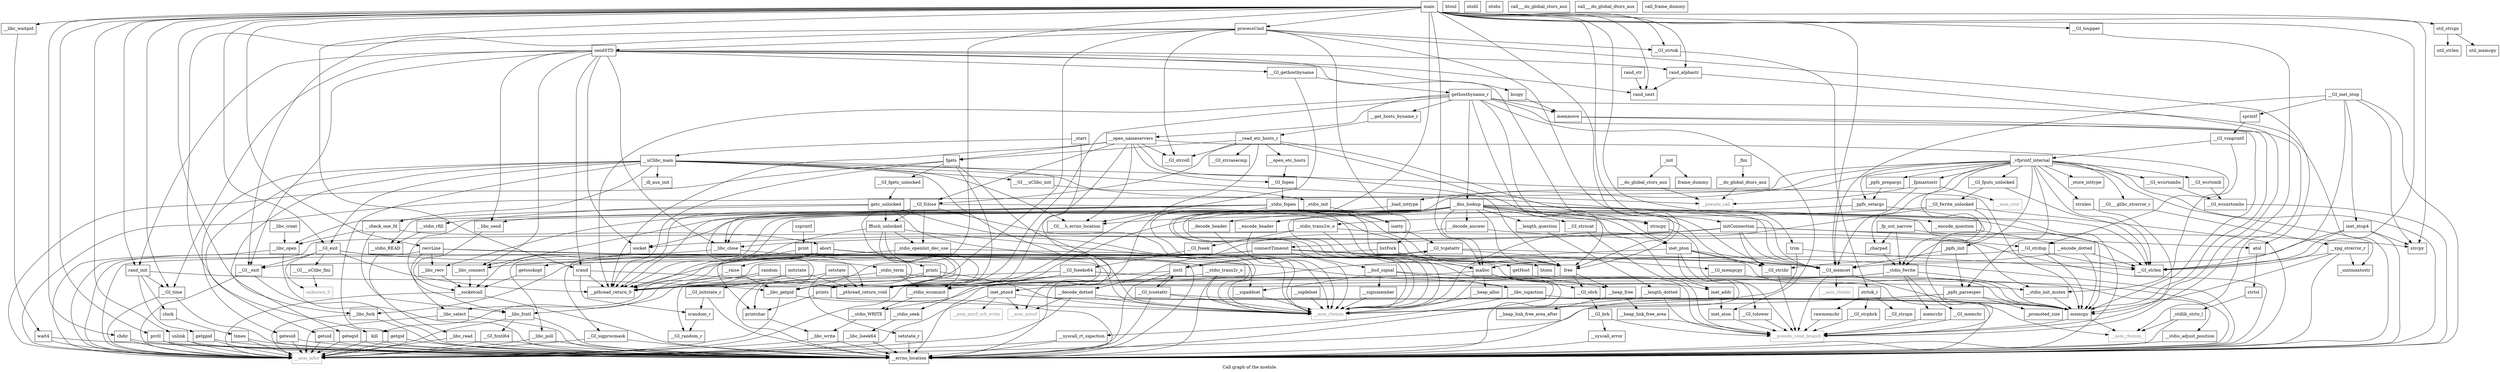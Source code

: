 digraph "Call graph of the module." {
  label="Call graph of the module.";
  node [shape=record];

  Node___libc_close [label="{__libc_close}"];
  Node___GI_strchr [label="{__GI_strchr}"];
  Node___GI_strcoll [label="{__GI_strcoll}"];
  Node_setstate [label="{setstate}"];
  Node_inet_addr [label="{inet_addr}"];
  Node__stdlib_strto_l [label="{_stdlib_strto_l}"];
  Node___libc_fork [label="{__libc_fork}"];
  Node___libc_getpid [label="{__libc_getpid}"];
  Node___libc_send [label="{__libc_send}"];
  Node_htonl [label="{htonl}"];
  Node_socket [label="{socket}"];
  Node_strcpy [label="{strcpy}"];
  Node___bsd_signal [label="{__bsd_signal}"];
  Node___GI_strlen [label="{__GI_strlen}"];
  Node___GI_exit [label="{__GI_exit}"];
  Node__stdio_openlist_dec_use [label="{_stdio_openlist_dec_use}"];
  Node_getppid [label="{getppid}"];
  Node_kill [label="{kill}"];
  Node___GI_gethostbyname [label="{__GI_gethostbyname}"];
  Node___GI_toupper [label="{__GI_toupper}"];
  Node___sigismember [label="{__sigismember}"];
  Node___sigaddset [label="{__sigaddset}"];
  Node_initstate [label="{initstate}"];
  Node_prctl [label="{prctl}"];
  Node___libc_select [label="{__libc_select}"];
  Node___errno_location [label="{__errno_location}"];
  Node___sigdelset [label="{__sigdelset}"];
  Node_bcopy [label="{bcopy}"];
  Node___GI___uClibc_fini [label="{__GI___uClibc_fini}"];
  Node_srand [label="{srand}"];
  Node_gethostbyname_r [label="{gethostbyname_r}"];
  Node___GI_time [label="{__GI_time}"];
  Node_unlink [label="{unlink}"];
  Node_atol [label="{atol}"];
  Node_clock [label="{clock}"];
  Node_malloc [label="{malloc}"];
  Node_free [label="{free}"];
  Node___heap_alloc [label="{__heap_alloc}"];
  Node___GI_strtok [label="{__GI_strtok}"];
  Node_strtol [label="{strtol}"];
  Node_setstate_r [label="{setstate_r}"];
  Node___libc_connect [label="{__libc_connect}"];
  Node_memcpy [label="{memcpy}"];
  Node___heap_link_free_area [label="{__heap_link_free_area}"];
  Node_htons [label="{htons}"];
  Node___heap_link_free_area_after [label="{__heap_link_free_area_after}"];
  Node___check_one_fd [label="{__check_one_fd}"];
  Node_ntohl [label="{ntohl}"];
  Node___GI_random_r [label="{__GI_random_r}"];
  Node___heap_free [label="{__heap_free}"];
  Node___libc_waitpid [label="{__libc_waitpid}"];
  Node___libc_write [label="{__libc_write}"];
  Node___GI_memset [label="{__GI_memset}"];
  Node_ntohs [label="{ntohs}"];
  Node_random [label="{random}"];
  Node_srandom_r [label="{srandom_r}"];
  Node_getsockopt [label="{getsockopt}"];
  Node___GI_strcasecmp [label="{__GI_strcasecmp}"];
  Node___GI_tcsetattr [label="{__GI_tcsetattr}"];
  Node___encode_dotted [label="{__encode_dotted}"];
  Node___decode_dotted [label="{__decode_dotted}"];
  Node___length_dotted [label="{__length_dotted}"];
  Node___GI_wcrtomb [label="{__GI_wcrtomb}"];
  Node___GI_wcsrtombs [label="{__GI_wcsrtombs}"];
  Node___GI_wcsnrtombs [label="{__GI_wcsnrtombs}"];
  Node___stdio_READ [label="{__stdio_READ}"];
  Node___stdio_fwrite [label="{__stdio_fwrite}"];
  Node___stdio_rfill [label="{__stdio_rfill}"];
  Node___stdio_trans2r_o [label="{__stdio_trans2r_o}"];
  Node___stdio_trans2w_o [label="{__stdio_trans2w_o}"];
  Node__load_inttype [label="{_load_inttype}"];
  Node__store_inttype [label="{_store_inttype}"];
  Node__uintmaxtostr [label="{_uintmaxtostr}"];
  Node__fpmaxtostr [label="{_fpmaxtostr}"];
  Node___GI_memchr [label="{__GI_memchr}"];
  Node_memrchr [label="{memrchr}"];
  Node___libc_read [label="{__libc_read}"];
  Node___GI_fseek [label="{__GI_fseek}"];
  Node___GI_fseeko64 [label="{__GI_fseeko64}"];
  Node___stdio_adjust_position [label="{__stdio_adjust_position}"];
  Node___stdio_seek [label="{__stdio_seek}"];
  Node___libc_lseek64 [label="{__libc_lseek64}"];
  Node___do_global_ctors_aux [label="{__do_global_ctors_aux}"];
  Node_call___do_global_ctors_aux [label="{call___do_global_ctors_aux}"];
  Node__fini [label="{_fini}"];
  Node___asm_rlwinm [color="gray50", fontcolor="gray50", label="{__asm_rlwinm}"];
  Node___asm_rlwinm_ [color="gray50", fontcolor="gray50", label="{__asm_rlwinm_}"];
  Node___asm_rlwimi [color="gray50", fontcolor="gray50", label="{__asm_rlwimi}"];
  Node___asm_mfcr [color="gray50", fontcolor="gray50", label="{__asm_mfcr}"];
  Node___asm_mtcrf [color="gray50", fontcolor="gray50", label="{__asm_mtcrf}"];
  Node___asm_mcrf_cr0_write [color="gray50", fontcolor="gray50", label="{__asm_mcrf_cr0_write}"];
  Node___asm_cror [color="gray50", fontcolor="gray50", label="{__asm_cror}"];
  Node_unknown_0 [color="gray50", fontcolor="gray50", label="{unknown_0}"];
  Node___GI___uClibc_init [label="{__GI___uClibc_init}"];
  Node___uClibc_main [label="{__uClibc_main}"];
  Node___socketcall [label="{__socketcall}"];
  Node_getegid [label="{getegid}"];
  Node_geteuid [label="{geteuid}"];
  Node_getgid [label="{getgid}"];
  Node_getuid [label="{getuid}"];
  Node___libc_open [label="{__libc_open}"];
  Node___libc_creat [label="{__libc_creat}"];
  Node___GI_sbrk [label="{__GI_sbrk}"];
  Node_times [label="{times}"];
  Node_wait4 [label="{wait4}"];
  Node___GI___h_errno_location [label="{__GI___h_errno_location}"];
  Node_memmove [label="{memmove}"];
  Node_strncpy [label="{strncpy}"];
  Node_strtok_r [label="{strtok_r}"];
  Node___GI_strpbrk [label="{__GI_strpbrk}"];
  Node_inet_aton [label="{inet_aton}"];
  Node___dns_lookup [label="{__dns_lookup}"];
  Node___open_nameservers [label="{__open_nameservers}"];
  Node___get_hosts_byname_r [label="{__get_hosts_byname_r}"];
  Node___libc_sigaction [label="{__libc_sigaction}"];
  Node_abort [label="{abort}"];
  Node__dl_aux_init [label="{_dl_aux_init}"];
  Node___GI_brk [label="{__GI_brk}"];
  Node___syscall_rt_sigaction [label="{__syscall_rt_sigaction}"];
  Node___libc_poll [label="{__libc_poll}"];
  Node___GI_sigprocmask [label="{__GI_sigprocmask}"];
  Node___GI_fclose [label="{__GI_fclose}"];
  Node___GI_fopen [label="{__GI_fopen}"];
  Node__stdio_fopen [label="{_stdio_fopen}"];
  Node__stdio_init [label="{_stdio_init}"];
  Node___stdio_init_mutex [label="{__stdio_init_mutex}"];
  Node__stdio_term [label="{_stdio_term}"];
  Node___stdio_wcommit [label="{__stdio_wcommit}"];
  Node_fgets [label="{fgets}"];
  Node_fflush_unlocked [label="{fflush_unlocked}"];
  Node___GI_fgets_unlocked [label="{__GI_fgets_unlocked}"];
  Node_rawmemchr [label="{rawmemchr}"];
  Node___GI_strncat [label="{__GI_strncat}"];
  Node___GI_strspn [label="{__GI_strspn}"];
  Node___GI_strdup [label="{__GI_strdup}"];
  Node_isatty [label="{isatty}"];
  Node___GI_tcgetattr [label="{__GI_tcgetattr}"];
  Node_inet_pton4 [label="{inet_pton4}"];
  Node_inet_pton [label="{inet_pton}"];
  Node_inet_ntop4 [label="{inet_ntop4}"];
  Node___GI_inet_ntop [label="{__GI_inet_ntop}"];
  Node___encode_header [label="{__encode_header}"];
  Node___decode_header [label="{__decode_header}"];
  Node___encode_question [label="{__encode_question}"];
  Node___length_question [label="{__length_question}"];
  Node___decode_answer [label="{__decode_answer}"];
  Node___open_etc_hosts [label="{__open_etc_hosts}"];
  Node___read_etc_hosts_r [label="{__read_etc_hosts_r}"];
  Node___raise [label="{__raise}"];
  Node___syscall_error [label="{__syscall_error}"];
  Node_ioctl [label="{ioctl}"];
  Node___GI_tolower [label="{__GI_tolower}"];
  Node_sprintf [label="{sprintf}"];
  Node___GI_vsnprintf [label="{__GI_vsnprintf}"];
  Node___stdio_WRITE [label="{__stdio_WRITE}"];
  Node__charpad [label="{_charpad}"];
  Node__fp_out_narrow [label="{_fp_out_narrow}"];
  Node__vfprintf_internal [label="{_vfprintf_internal}"];
  Node__ppfs_init [label="{_ppfs_init}"];
  Node__ppfs_prepargs [label="{_ppfs_prepargs}"];
  Node__ppfs_setargs [label="{_ppfs_setargs}"];
  Node__promoted_size [label="{_promoted_size}"];
  Node__ppfs_parsespec [label="{_ppfs_parsespec}"];
  Node_getc_unlocked [label="{getc_unlocked}"];
  Node___GI_fputs_unlocked [label="{__GI_fputs_unlocked}"];
  Node___GI_fwrite_unlocked [label="{__GI_fwrite_unlocked}"];
  Node___GI_mempcpy [label="{__GI_mempcpy}"];
  Node_strnlen [label="{strnlen}"];
  Node___GI___glibc_strerror_r [label="{__GI___glibc_strerror_r}"];
  Node___xpg_strerror_r [label="{__xpg_strerror_r}"];
  Node___libc_recv [label="{__libc_recv}"];
  Node___pthread_return_0 [label="{__pthread_return_0}"];
  Node___pthread_return_void [label="{__pthread_return_void}"];
  Node___pseudo_call [color="gray50", fontcolor="gray50", label="{__pseudo_call}"];
  Node___pseudo_cond_branch [color="gray50", fontcolor="gray50", label="{__pseudo_cond_branch}"];
  Node__init [label="{_init}"];
  Node___do_global_dtors_aux [label="{__do_global_dtors_aux}"];
  Node_call___do_global_dtors_aux [label="{call___do_global_dtors_aux}"];
  Node_frame_dummy [label="{frame_dummy}"];
  Node_call_frame_dummy [label="{call_frame_dummy}"];
  Node__start [label="{_start}"];
  Node_rand_init [label="{rand_init}"];
  Node_rand_next [label="{rand_next}"];
  Node_rand_str [label="{rand_str}"];
  Node_rand_alphastr [label="{rand_alphastr}"];
  Node_util_strlen [label="{util_strlen}"];
  Node_util_memcpy [label="{util_memcpy}"];
  Node_util_strcpy [label="{util_strcpy}"];
  Node_printchar [label="{printchar}"];
  Node_prints [label="{prints}"];
  Node___GI_initstate_r [label="{__GI_initstate_r}"];
  Node_printi [label="{printi}"];
  Node_print [label="{print}"];
  Node_szprintf [label="{szprintf}"];
  Node_trim [label="{trim}"];
  Node_getHost [label="{getHost}"];
  Node_recvLine [label="{recvLine}"];
  Node_connectTimeout [label="{connectTimeout}"];
  Node_listFork [label="{listFork}"];
  Node_sendSTD [label="{sendSTD}"];
  Node_processCmd [label="{processCmd}"];
  Node_initConnection [label="{initConnection}"];
  Node_main [label="{main}"];
  Node___libc_fcntl [label="{__libc_fcntl}"];
  Node___GI_fcntl64 [label="{__GI_fcntl64}"];
  Node___GI__exit [label="{__GI__exit}"];
  Node_chdir [label="{chdir}"];
  Node___libc_close -> Node___errno_location;
  Node___libc_close -> Node___asm_mfcr;
  Node___GI_strchr -> Node___pseudo_cond_branch;
  Node_setstate -> Node_setstate_r;
  Node_setstate -> Node___pthread_return_0;
  Node_setstate -> Node___pthread_return_void;
  Node_inet_addr -> Node_inet_aton;
  Node__stdlib_strto_l -> Node___errno_location;
  Node__stdlib_strto_l -> Node___asm_rlwinm_;
  Node___libc_fork -> Node___errno_location;
  Node___libc_fork -> Node___asm_mfcr;
  Node___libc_getpid -> Node___errno_location;
  Node___libc_getpid -> Node___asm_mfcr;
  Node___libc_send -> Node___socketcall;
  Node_socket -> Node___socketcall;
  Node___bsd_signal -> Node___sigismember;
  Node___bsd_signal -> Node___sigaddset;
  Node___bsd_signal -> Node___errno_location;
  Node___bsd_signal -> Node___libc_sigaction;
  Node___GI_exit -> Node___GI___uClibc_fini;
  Node___GI_exit -> Node_unknown_0;
  Node___GI_exit -> Node__stdio_term;
  Node___GI_exit -> Node___pthread_return_0;
  Node___GI_exit -> Node___pthread_return_void;
  Node___GI_exit -> Node___GI__exit;
  Node__stdio_openlist_dec_use -> Node_free;
  Node__stdio_openlist_dec_use -> Node___pthread_return_0;
  Node__stdio_openlist_dec_use -> Node___pthread_return_void;
  Node_getppid -> Node___errno_location;
  Node_getppid -> Node___asm_mfcr;
  Node_kill -> Node___errno_location;
  Node_kill -> Node___asm_mfcr;
  Node___GI_gethostbyname -> Node_gethostbyname_r;
  Node___GI_gethostbyname -> Node___GI___h_errno_location;
  Node___GI_toupper -> Node___pseudo_cond_branch;
  Node___sigismember -> Node___asm_rlwinm;
  Node___sigaddset -> Node___asm_rlwinm;
  Node_initstate -> Node___pthread_return_0;
  Node_initstate -> Node___pthread_return_void;
  Node_initstate -> Node___GI_initstate_r;
  Node_prctl -> Node___errno_location;
  Node_prctl -> Node___asm_mfcr;
  Node___libc_select -> Node___errno_location;
  Node___libc_select -> Node___asm_mfcr;
  Node___sigdelset -> Node___asm_rlwinm;
  Node_bcopy -> Node_memmove;
  Node___GI___uClibc_fini -> Node_unknown_0;
  Node_srand -> Node_srandom_r;
  Node_srand -> Node___pthread_return_0;
  Node_srand -> Node___pthread_return_void;
  Node_gethostbyname_r -> Node___errno_location;
  Node_gethostbyname_r -> Node_free;
  Node_gethostbyname_r -> Node_memcpy;
  Node_gethostbyname_r -> Node_memmove;
  Node_gethostbyname_r -> Node_strncpy;
  Node_gethostbyname_r -> Node_inet_aton;
  Node_gethostbyname_r -> Node___dns_lookup;
  Node_gethostbyname_r -> Node___open_nameservers;
  Node_gethostbyname_r -> Node___get_hosts_byname_r;
  Node_gethostbyname_r -> Node___pthread_return_0;
  Node_gethostbyname_r -> Node___pthread_return_void;
  Node___GI_time -> Node___errno_location;
  Node___GI_time -> Node___asm_mfcr;
  Node_unlink -> Node___errno_location;
  Node_unlink -> Node___asm_mfcr;
  Node_atol -> Node_strtol;
  Node_clock -> Node_times;
  Node_malloc -> Node___errno_location;
  Node_malloc -> Node___heap_alloc;
  Node_malloc -> Node___heap_free;
  Node_malloc -> Node___asm_rlwinm;
  Node_malloc -> Node___GI_sbrk;
  Node_malloc -> Node___pthread_return_0;
  Node_free -> Node___heap_free;
  Node_free -> Node___GI_sbrk;
  Node_free -> Node___pthread_return_0;
  Node___heap_alloc -> Node___asm_rlwinm;
  Node___GI_strtok -> Node_strtok_r;
  Node_strtol -> Node__stdlib_strto_l;
  Node_setstate_r -> Node___errno_location;
  Node___libc_connect -> Node___socketcall;
  Node_memcpy -> Node___asm_rlwinm_;
  Node_memcpy -> Node___pseudo_cond_branch;
  Node___heap_link_free_area -> Node___pseudo_cond_branch;
  Node___check_one_fd -> Node___libc_open;
  Node___check_one_fd -> Node_abort;
  Node___check_one_fd -> Node___libc_fcntl;
  Node___heap_free -> Node___heap_link_free_area;
  Node___heap_free -> Node___heap_link_free_area_after;
  Node___libc_waitpid -> Node_wait4;
  Node___libc_write -> Node___errno_location;
  Node___libc_write -> Node___asm_mfcr;
  Node___GI_memset -> Node___asm_rlwinm_;
  Node___GI_memset -> Node___asm_rlwimi;
  Node___GI_memset -> Node___pseudo_cond_branch;
  Node_random -> Node___GI_random_r;
  Node_random -> Node___pthread_return_0;
  Node_random -> Node___pthread_return_void;
  Node_srandom_r -> Node___GI_random_r;
  Node_getsockopt -> Node___socketcall;
  Node___GI_tcsetattr -> Node___errno_location;
  Node___GI_tcsetattr -> Node_memcpy;
  Node___GI_tcsetattr -> Node___asm_rlwinm;
  Node___GI_tcsetattr -> Node_ioctl;
  Node___encode_dotted -> Node___GI_strchr;
  Node___encode_dotted -> Node___GI_strlen;
  Node___encode_dotted -> Node_memcpy;
  Node___decode_dotted -> Node_memcpy;
  Node___decode_dotted -> Node___asm_rlwinm;
  Node___decode_dotted -> Node___asm_mfcr;
  Node___decode_dotted -> Node___asm_mtcrf;
  Node___length_dotted -> Node___asm_rlwinm;
  Node___length_dotted -> Node___pseudo_cond_branch;
  Node___GI_wcrtomb -> Node___GI_wcsnrtombs;
  Node___GI_wcsrtombs -> Node___GI_wcsnrtombs;
  Node___GI_wcsnrtombs -> Node___errno_location;
  Node___stdio_READ -> Node___libc_read;
  Node___stdio_fwrite -> Node_memcpy;
  Node___stdio_fwrite -> Node___GI_memchr;
  Node___stdio_fwrite -> Node_memrchr;
  Node___stdio_fwrite -> Node___stdio_wcommit;
  Node___stdio_fwrite -> Node___stdio_WRITE;
  Node___stdio_rfill -> Node___stdio_READ;
  Node___stdio_trans2r_o -> Node___errno_location;
  Node___stdio_trans2r_o -> Node___asm_rlwinm;
  Node___stdio_trans2r_o -> Node___stdio_wcommit;
  Node___stdio_trans2w_o -> Node___errno_location;
  Node___stdio_trans2w_o -> Node___GI_fseek;
  Node___stdio_trans2w_o -> Node___asm_rlwinm;
  Node___stdio_trans2w_o -> Node___asm_mfcr;
  Node__load_inttype -> Node___asm_rlwinm;
  Node__fpmaxtostr -> Node___GI_memset;
  Node__fpmaxtostr -> Node___asm_cror;
  Node__fpmaxtostr -> Node___pseudo_call;
  Node___GI_memchr -> Node___pseudo_cond_branch;
  Node_memrchr -> Node___pseudo_cond_branch;
  Node___libc_read -> Node___errno_location;
  Node___libc_read -> Node___asm_mfcr;
  Node___GI_fseek -> Node___GI_fseeko64;
  Node___GI_fseeko64 -> Node___errno_location;
  Node___GI_fseeko64 -> Node___stdio_adjust_position;
  Node___GI_fseeko64 -> Node___stdio_seek;
  Node___GI_fseeko64 -> Node___stdio_wcommit;
  Node___GI_fseeko64 -> Node___pthread_return_0;
  Node___GI_fseeko64 -> Node___pthread_return_void;
  Node___stdio_adjust_position -> Node___errno_location;
  Node___stdio_seek -> Node___libc_lseek64;
  Node___libc_lseek64 -> Node___errno_location;
  Node___libc_lseek64 -> Node___asm_mfcr;
  Node___do_global_ctors_aux -> Node___pseudo_call;
  Node__fini -> Node___do_global_dtors_aux;
  Node___GI___uClibc_init -> Node__stdio_init;
  Node___uClibc_main -> Node___GI_exit;
  Node___uClibc_main -> Node___errno_location;
  Node___uClibc_main -> Node_memcpy;
  Node___uClibc_main -> Node___check_one_fd;
  Node___uClibc_main -> Node___GI_memset;
  Node___uClibc_main -> Node___GI___uClibc_init;
  Node___uClibc_main -> Node_getegid;
  Node___uClibc_main -> Node_geteuid;
  Node___uClibc_main -> Node_getgid;
  Node___uClibc_main -> Node_getuid;
  Node___uClibc_main -> Node___GI___h_errno_location;
  Node___uClibc_main -> Node__dl_aux_init;
  Node___uClibc_main -> Node___pseudo_call;
  Node___socketcall -> Node___errno_location;
  Node___socketcall -> Node___asm_mfcr;
  Node_getegid -> Node___errno_location;
  Node_getegid -> Node___asm_mfcr;
  Node_geteuid -> Node___errno_location;
  Node_geteuid -> Node___asm_mfcr;
  Node_getgid -> Node___errno_location;
  Node_getgid -> Node___asm_mfcr;
  Node_getuid -> Node___errno_location;
  Node_getuid -> Node___asm_mfcr;
  Node___libc_open -> Node___errno_location;
  Node___libc_open -> Node___asm_mfcr;
  Node___libc_creat -> Node___libc_open;
  Node___GI_sbrk -> Node___GI_brk;
  Node_times -> Node___errno_location;
  Node_times -> Node___asm_mfcr;
  Node_wait4 -> Node___errno_location;
  Node_wait4 -> Node___asm_mfcr;
  Node_memmove -> Node_memcpy;
  Node_memmove -> Node___asm_rlwinm_;
  Node_strncpy -> Node___pseudo_cond_branch;
  Node_strtok_r -> Node___GI_strpbrk;
  Node_strtok_r -> Node_rawmemchr;
  Node_strtok_r -> Node___GI_strspn;
  Node___GI_strpbrk -> Node___pseudo_cond_branch;
  Node_inet_aton -> Node___pseudo_cond_branch;
  Node___dns_lookup -> Node___libc_close;
  Node___dns_lookup -> Node_inet_addr;
  Node___dns_lookup -> Node___libc_send;
  Node___dns_lookup -> Node_socket;
  Node___dns_lookup -> Node___GI_strlen;
  Node___dns_lookup -> Node___errno_location;
  Node___dns_lookup -> Node_malloc;
  Node___dns_lookup -> Node_free;
  Node___dns_lookup -> Node___libc_connect;
  Node___dns_lookup -> Node_memcpy;
  Node___dns_lookup -> Node___GI_memset;
  Node___dns_lookup -> Node___GI___h_errno_location;
  Node___dns_lookup -> Node_strncpy;
  Node___dns_lookup -> Node___libc_poll;
  Node___dns_lookup -> Node___GI_strncat;
  Node___dns_lookup -> Node_inet_pton;
  Node___dns_lookup -> Node___encode_header;
  Node___dns_lookup -> Node___decode_header;
  Node___dns_lookup -> Node___encode_question;
  Node___dns_lookup -> Node___length_question;
  Node___dns_lookup -> Node___decode_answer;
  Node___dns_lookup -> Node___libc_recv;
  Node___dns_lookup -> Node___pthread_return_0;
  Node___dns_lookup -> Node___pthread_return_void;
  Node___open_nameservers -> Node___GI_strcoll;
  Node___open_nameservers -> Node_free;
  Node___open_nameservers -> Node___GI___h_errno_location;
  Node___open_nameservers -> Node___GI_fclose;
  Node___open_nameservers -> Node___GI_fopen;
  Node___open_nameservers -> Node_fgets;
  Node___open_nameservers -> Node___GI_strdup;
  Node___open_nameservers -> Node___pthread_return_0;
  Node___open_nameservers -> Node___pthread_return_void;
  Node___get_hosts_byname_r -> Node___read_etc_hosts_r;
  Node___libc_sigaction -> Node_memcpy;
  Node___libc_sigaction -> Node___syscall_rt_sigaction;
  Node_abort -> Node___sigaddset;
  Node_abort -> Node___GI_memset;
  Node_abort -> Node___libc_sigaction;
  Node_abort -> Node___GI_sigprocmask;
  Node_abort -> Node___raise;
  Node_abort -> Node___pthread_return_0;
  Node_abort -> Node___pseudo_cond_branch;
  Node_abort -> Node___GI__exit;
  Node___GI_brk -> Node___syscall_error;
  Node___GI_brk -> Node___pseudo_cond_branch;
  Node___syscall_rt_sigaction -> Node___errno_location;
  Node___syscall_rt_sigaction -> Node___asm_mfcr;
  Node___libc_poll -> Node___errno_location;
  Node___libc_poll -> Node___asm_mfcr;
  Node___GI_sigprocmask -> Node___errno_location;
  Node___GI_sigprocmask -> Node___asm_mfcr;
  Node___GI_fclose -> Node___libc_close;
  Node___GI_fclose -> Node__stdio_openlist_dec_use;
  Node___GI_fclose -> Node_free;
  Node___GI_fclose -> Node___asm_rlwinm;
  Node___GI_fclose -> Node_fflush_unlocked;
  Node___GI_fclose -> Node___pthread_return_0;
  Node___GI_fclose -> Node___pthread_return_void;
  Node___GI_fopen -> Node__stdio_fopen;
  Node__stdio_fopen -> Node___errno_location;
  Node__stdio_fopen -> Node_malloc;
  Node__stdio_fopen -> Node_free;
  Node__stdio_fopen -> Node___asm_rlwinm;
  Node__stdio_fopen -> Node___libc_open;
  Node__stdio_fopen -> Node___stdio_init_mutex;
  Node__stdio_fopen -> Node_isatty;
  Node__stdio_fopen -> Node___pthread_return_0;
  Node__stdio_fopen -> Node___pthread_return_void;
  Node__stdio_fopen -> Node___libc_fcntl;
  Node__stdio_init -> Node___errno_location;
  Node__stdio_init -> Node_isatty;
  Node___stdio_init_mutex -> Node_memcpy;
  Node__stdio_term -> Node___stdio_init_mutex;
  Node__stdio_term -> Node___stdio_wcommit;
  Node__stdio_term -> Node___pthread_return_0;
  Node___stdio_wcommit -> Node___stdio_WRITE;
  Node_fgets -> Node___asm_mfcr;
  Node_fgets -> Node___asm_mtcrf;
  Node_fgets -> Node___GI_fgets_unlocked;
  Node_fgets -> Node___pthread_return_0;
  Node_fgets -> Node___pthread_return_void;
  Node_fflush_unlocked -> Node__stdio_openlist_dec_use;
  Node_fflush_unlocked -> Node___asm_rlwinm;
  Node_fflush_unlocked -> Node___stdio_wcommit;
  Node_fflush_unlocked -> Node___pthread_return_0;
  Node_fflush_unlocked -> Node___pthread_return_void;
  Node___GI_fgets_unlocked -> Node_getc_unlocked;
  Node_rawmemchr -> Node___pseudo_cond_branch;
  Node___GI_strncat -> Node___pseudo_cond_branch;
  Node___GI_strdup -> Node___GI_strlen;
  Node___GI_strdup -> Node_malloc;
  Node___GI_strdup -> Node_memcpy;
  Node_isatty -> Node___GI_tcgetattr;
  Node___GI_tcgetattr -> Node___GI_memset;
  Node___GI_tcgetattr -> Node_ioctl;
  Node___GI_tcgetattr -> Node___GI_mempcpy;
  Node_inet_pton4 -> Node_memcpy;
  Node_inet_pton4 -> Node___asm_mfcr;
  Node_inet_pton4 -> Node___asm_mtcrf;
  Node_inet_pton4 -> Node___asm_mcrf_cr0_write;
  Node_inet_pton -> Node___GI_strchr;
  Node_inet_pton -> Node___errno_location;
  Node_inet_pton -> Node_memcpy;
  Node_inet_pton -> Node___GI_memset;
  Node_inet_pton -> Node_inet_pton4;
  Node_inet_pton -> Node___GI_tolower;
  Node_inet_ntop4 -> Node_strcpy;
  Node_inet_ntop4 -> Node___GI_strlen;
  Node_inet_ntop4 -> Node___errno_location;
  Node_inet_ntop4 -> Node___GI_memset;
  Node___GI_inet_ntop -> Node_strcpy;
  Node___GI_inet_ntop -> Node___GI_strlen;
  Node___GI_inet_ntop -> Node___errno_location;
  Node___GI_inet_ntop -> Node___GI_memset;
  Node___GI_inet_ntop -> Node_inet_ntop4;
  Node___GI_inet_ntop -> Node_sprintf;
  Node___encode_header -> Node___asm_rlwinm;
  Node___decode_header -> Node___asm_rlwinm;
  Node___encode_question -> Node___encode_dotted;
  Node___length_question -> Node___length_dotted;
  Node___decode_answer -> Node___decode_dotted;
  Node___decode_answer -> Node___GI_strdup;
  Node___open_etc_hosts -> Node___GI_fopen;
  Node___read_etc_hosts_r -> Node___GI_strchr;
  Node___read_etc_hosts_r -> Node___GI_strcoll;
  Node___read_etc_hosts_r -> Node___errno_location;
  Node___read_etc_hosts_r -> Node___GI_strcasecmp;
  Node___read_etc_hosts_r -> Node___GI_fclose;
  Node___read_etc_hosts_r -> Node_fgets;
  Node___read_etc_hosts_r -> Node_inet_pton;
  Node___read_etc_hosts_r -> Node___open_etc_hosts;
  Node___raise -> Node___libc_getpid;
  Node___raise -> Node_kill;
  Node___syscall_error -> Node___errno_location;
  Node_ioctl -> Node___errno_location;
  Node_ioctl -> Node___GI_tcsetattr;
  Node_ioctl -> Node___asm_mfcr;
  Node_ioctl -> Node___GI_tcgetattr;
  Node___GI_tolower -> Node___pseudo_cond_branch;
  Node_sprintf -> Node___GI_vsnprintf;
  Node___GI_vsnprintf -> Node___stdio_init_mutex;
  Node___GI_vsnprintf -> Node__vfprintf_internal;
  Node___stdio_WRITE -> Node___libc_write;
  Node__charpad -> Node___stdio_fwrite;
  Node__fp_out_narrow -> Node___GI_strlen;
  Node__fp_out_narrow -> Node___stdio_fwrite;
  Node__fp_out_narrow -> Node__charpad;
  Node__vfprintf_internal -> Node___GI_strlen;
  Node__vfprintf_internal -> Node___errno_location;
  Node__vfprintf_internal -> Node___GI_wcrtomb;
  Node__vfprintf_internal -> Node___GI_wcsrtombs;
  Node__vfprintf_internal -> Node___stdio_fwrite;
  Node__vfprintf_internal -> Node__load_inttype;
  Node__vfprintf_internal -> Node__store_inttype;
  Node__vfprintf_internal -> Node__uintmaxtostr;
  Node__vfprintf_internal -> Node__fpmaxtostr;
  Node__vfprintf_internal -> Node___asm_rlwinm;
  Node__vfprintf_internal -> Node___asm_mfcr;
  Node__vfprintf_internal -> Node__charpad;
  Node__vfprintf_internal -> Node__ppfs_init;
  Node__vfprintf_internal -> Node__ppfs_prepargs;
  Node__vfprintf_internal -> Node__ppfs_setargs;
  Node__vfprintf_internal -> Node__ppfs_parsespec;
  Node__vfprintf_internal -> Node___GI_fputs_unlocked;
  Node__vfprintf_internal -> Node_strnlen;
  Node__vfprintf_internal -> Node___GI___glibc_strerror_r;
  Node__ppfs_init -> Node___GI_memset;
  Node__ppfs_init -> Node__ppfs_parsespec;
  Node__ppfs_prepargs -> Node__ppfs_setargs;
  Node__ppfs_setargs -> Node___asm_rlwinm;
  Node__ppfs_setargs -> Node___pseudo_cond_branch;
  Node__ppfs_parsespec -> Node_memcpy;
  Node__ppfs_parsespec -> Node___asm_rlwinm;
  Node__ppfs_parsespec -> Node___asm_mfcr;
  Node__ppfs_parsespec -> Node__promoted_size;
  Node_getc_unlocked -> Node___stdio_READ;
  Node_getc_unlocked -> Node___stdio_rfill;
  Node_getc_unlocked -> Node___stdio_trans2r_o;
  Node_getc_unlocked -> Node___asm_rlwinm;
  Node_getc_unlocked -> Node_fflush_unlocked;
  Node___GI_fputs_unlocked -> Node___GI_strlen;
  Node___GI_fputs_unlocked -> Node___GI_fwrite_unlocked;
  Node___GI_fwrite_unlocked -> Node___errno_location;
  Node___GI_fwrite_unlocked -> Node___stdio_fwrite;
  Node___GI_fwrite_unlocked -> Node___stdio_trans2w_o;
  Node___GI_fwrite_unlocked -> Node___asm_rlwinm;
  Node___GI_mempcpy -> Node_memcpy;
  Node_strnlen -> Node___pseudo_cond_branch;
  Node___GI___glibc_strerror_r -> Node___xpg_strerror_r;
  Node___xpg_strerror_r -> Node___GI_strlen;
  Node___xpg_strerror_r -> Node___errno_location;
  Node___xpg_strerror_r -> Node_memcpy;
  Node___xpg_strerror_r -> Node__uintmaxtostr;
  Node___libc_recv -> Node___socketcall;
  Node__init -> Node___do_global_ctors_aux;
  Node__init -> Node_frame_dummy;
  Node___do_global_dtors_aux -> Node___pseudo_call;
  Node__start -> Node___asm_rlwinm;
  Node__start -> Node___uClibc_main;
  Node_rand_init -> Node___libc_getpid;
  Node_rand_init -> Node_getppid;
  Node_rand_init -> Node___GI_time;
  Node_rand_init -> Node_clock;
  Node_rand_str -> Node_rand_next;
  Node_rand_alphastr -> Node_memcpy;
  Node_rand_alphastr -> Node_rand_next;
  Node_util_strcpy -> Node_util_strlen;
  Node_util_strcpy -> Node_util_memcpy;
  Node_printchar -> Node___libc_write;
  Node_prints -> Node___asm_rlwinm;
  Node_prints -> Node_printchar;
  Node___GI_initstate_r -> Node___errno_location;
  Node___GI_initstate_r -> Node_srandom_r;
  Node_printi -> Node___asm_rlwinm;
  Node_printi -> Node_printchar;
  Node_printi -> Node_prints;
  Node_print -> Node_printchar;
  Node_print -> Node_prints;
  Node_print -> Node_printi;
  Node_szprintf -> Node_print;
  Node_trim -> Node___GI_strlen;
  Node_trim -> Node___asm_rlwinm;
  Node_getHost -> Node_inet_addr;
  Node_recvLine -> Node___libc_select;
  Node_recvLine -> Node___GI_memset;
  Node_recvLine -> Node___asm_rlwinm;
  Node_recvLine -> Node___asm_mfcr;
  Node_recvLine -> Node___libc_recv;
  Node_connectTimeout -> Node___libc_select;
  Node_connectTimeout -> Node___errno_location;
  Node_connectTimeout -> Node___libc_connect;
  Node_connectTimeout -> Node_htons;
  Node_connectTimeout -> Node_getsockopt;
  Node_connectTimeout -> Node___asm_rlwinm;
  Node_connectTimeout -> Node_getHost;
  Node_connectTimeout -> Node___libc_fcntl;
  Node_listFork -> Node___libc_fork;
  Node_listFork -> Node_malloc;
  Node_listFork -> Node_free;
  Node_sendSTD -> Node___libc_close;
  Node_sendSTD -> Node___libc_send;
  Node_sendSTD -> Node_socket;
  Node_sendSTD -> Node___GI_gethostbyname;
  Node_sendSTD -> Node_bcopy;
  Node_sendSTD -> Node_srand;
  Node_sendSTD -> Node___GI_time;
  Node_sendSTD -> Node_free;
  Node_sendSTD -> Node___libc_connect;
  Node_sendSTD -> Node_rand_init;
  Node_sendSTD -> Node_rand_next;
  Node_sendSTD -> Node_rand_alphastr;
  Node_sendSTD -> Node___GI__exit;
  Node_processCmd -> Node___GI_strchr;
  Node_processCmd -> Node___GI_strcoll;
  Node_processCmd -> Node___libc_getpid;
  Node_processCmd -> Node_kill;
  Node_processCmd -> Node_atol;
  Node_processCmd -> Node___GI_strtok;
  Node_processCmd -> Node_listFork;
  Node_processCmd -> Node_sendSTD;
  Node_processCmd -> Node___GI__exit;
  Node_initConnection -> Node___libc_close;
  Node_initConnection -> Node___GI_strchr;
  Node_initConnection -> Node_socket;
  Node_initConnection -> Node_strcpy;
  Node_initConnection -> Node_atol;
  Node_initConnection -> Node___GI_memset;
  Node_initConnection -> Node_connectTimeout;
  Node_main -> Node___libc_fork;
  Node_main -> Node___libc_getpid;
  Node_main -> Node_strcpy;
  Node_main -> Node___bsd_signal;
  Node_main -> Node___GI_strlen;
  Node_main -> Node___GI_exit;
  Node_main -> Node___GI_toupper;
  Node_main -> Node_prctl;
  Node_main -> Node_srand;
  Node_main -> Node___GI_time;
  Node_main -> Node_unlink;
  Node_main -> Node_malloc;
  Node_main -> Node_free;
  Node_main -> Node___GI_strtok;
  Node_main -> Node___libc_waitpid;
  Node_main -> Node___GI_memset;
  Node_main -> Node_rand_init;
  Node_main -> Node_rand_next;
  Node_main -> Node_rand_alphastr;
  Node_main -> Node_util_strcpy;
  Node_main -> Node_trim;
  Node_main -> Node_recvLine;
  Node_main -> Node_processCmd;
  Node_main -> Node_initConnection;
  Node_main -> Node_chdir;
  Node___libc_fcntl -> Node___errno_location;
  Node___libc_fcntl -> Node___asm_mfcr;
  Node___libc_fcntl -> Node___GI_fcntl64;
  Node___GI_fcntl64 -> Node___errno_location;
  Node___GI_fcntl64 -> Node___asm_mfcr;
  Node___GI__exit -> Node___errno_location;
  Node___GI__exit -> Node___asm_mfcr;
  Node_chdir -> Node___errno_location;
  Node_chdir -> Node___asm_mfcr;
}

